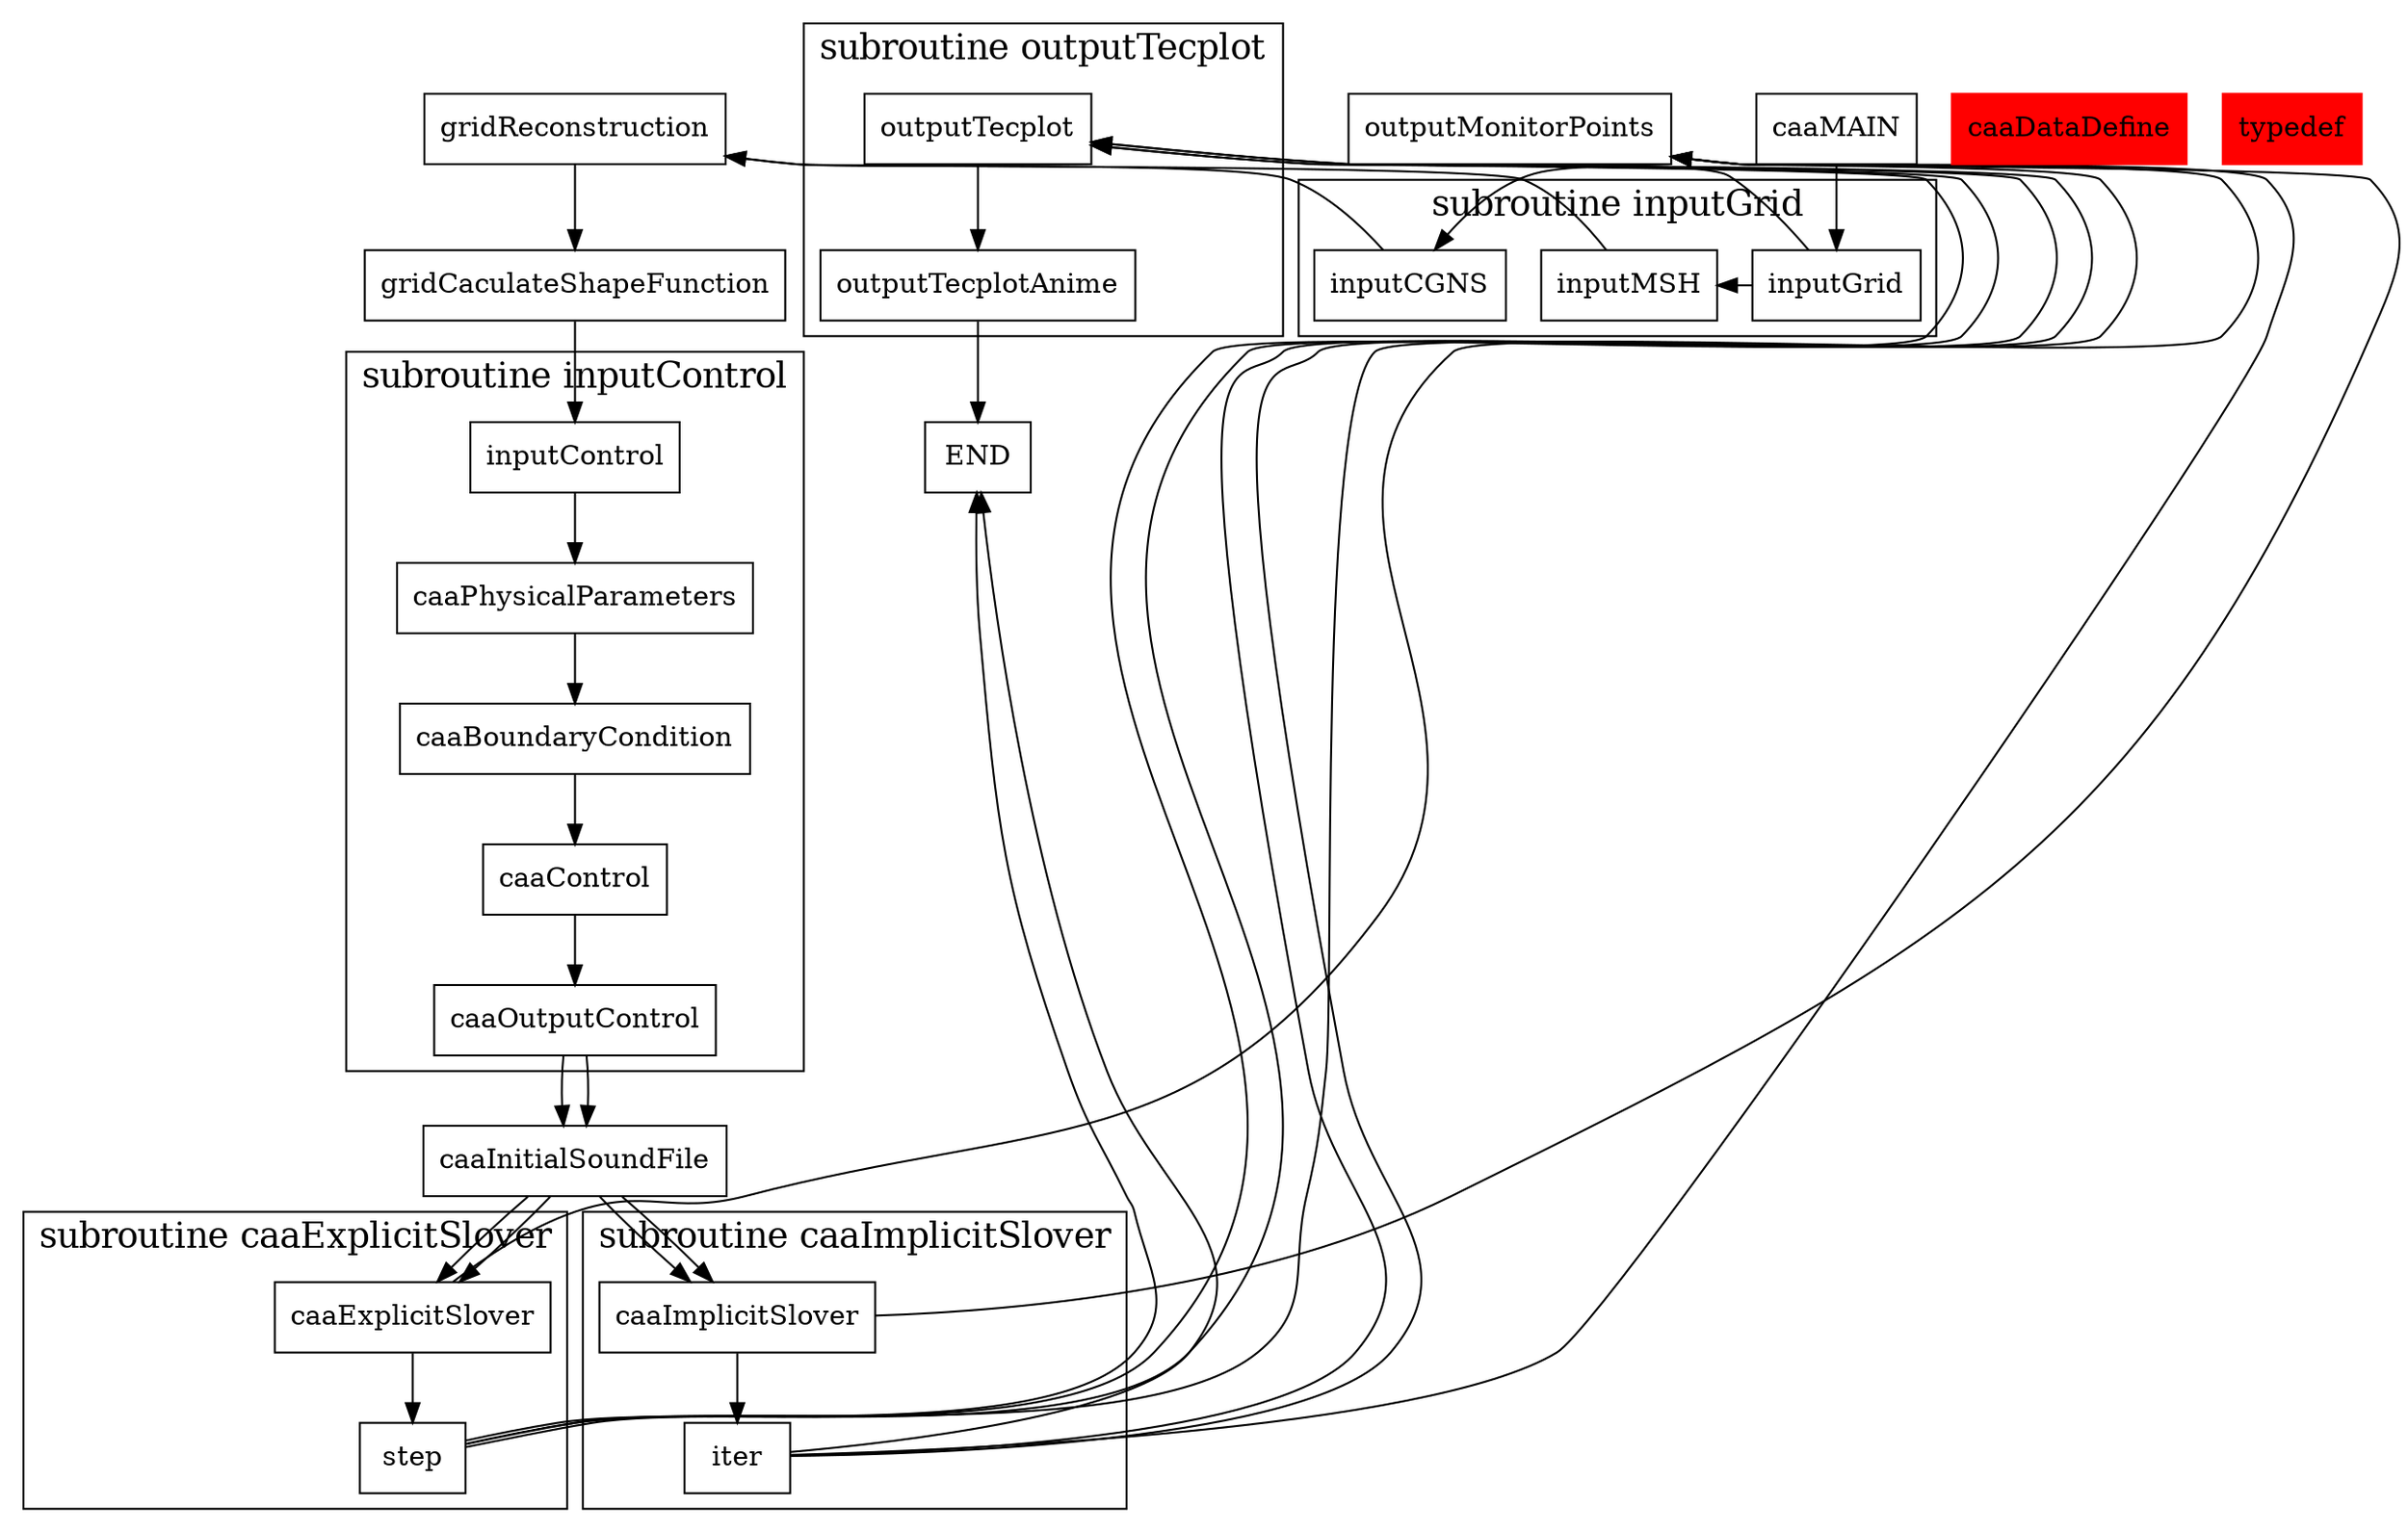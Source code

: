 digraph ComputationalAeroacoustics {
	rankdir="TB";
	node[shape=box,fontsize=14];
	fontsize=18;
	labeljust="t";
	
	edge[style=solid, fontsize=12];
	
	
	
	subgraph "cluster_inputGrid" { 
		label="subroutine inputGrid"; 
		"inputGrid" -> "inputMSH" [constraint=false];
		"inputGrid" -> "inputCGNS" [constraint=false];
	}

	subgraph "cluster_inputControl" {
		label="subroutine inputControl";
		"inputControl" -> "caaPhysicalParameters" 
		-> "caaBoundaryCondition" -> "caaControl"
		-> "caaOutputControl";
	}

	subgraph "cluster_caaExplicitSlover" {
		label="subroutine caaExplicitSlover";
		"step" [style=circle]
		"caaExplicitSlover" -> "step";
	}

	subgraph "cluster_caaImplicitSlover" {
		label="subroutine caaImplicitSlover";
		"iter" [style=circle]
		"caaImplicitSlover" -> "iter";
	}

	subgraph "cluster_outputTecplot" {
		label="subroutine outputTecplot";
		"outputTecplotAnime" [style=circle]
		"outputTecplot" -> "outputTecplotAnime";
	}


	caaMAIN -> inputGrid;
	inputMSH -> gridReconstruction [constraint=false];
	inputCGNS -> gridReconstruction [constraint=false];
	gridReconstruction -> gridCaculateShapeFunction;
	gridCaculateShapeFunction -> inputControl;
	caaOutputControl -> caaInitialSoundFile;
	caaInitialSoundFile -> caaImplicitSlover [constraint=false];
	caaInitialSoundFile -> caaExplicitSlover [constraint=false];
	
	iter -> outputMonitorPoints [style=solid,constraint=false];
	step -> outputMonitorPoints [style=solid,constraint=false];
	iter -> outputTecplot [style=solid,constraint=false];
	step -> outputTecplot [style=solid,constraint=false];
	iter -> END [style=solid,constraint=false];
	step -> END [style=solid,constraint=false];

	caaExplicitSlover -> outputMonitorPoints [constraint=false];
	caaImplicitSlover -> outputMonitorPoints [constraint=false];
	caaOutputControl -> caaInitialSoundFile;
	caaInitialSoundFile -> caaExplicitSlover;
	caaInitialSoundFile -> caaImplicitSlover;
	

	step -> outputTecplot [constraint=false, style=solid];
	iter -> outputTecplot [constraint=false, style=solid];
	node [style=filled, color=red];
	outputTecplotAnime -> END;
	
	caaDataDefine;
	caaMAIN;
	typedef;
	

}
